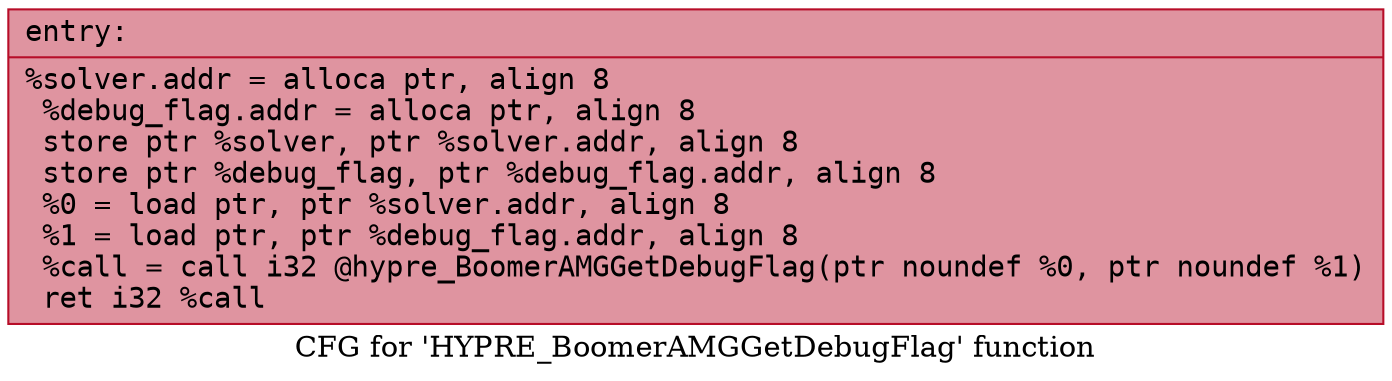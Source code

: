 digraph "CFG for 'HYPRE_BoomerAMGGetDebugFlag' function" {
	label="CFG for 'HYPRE_BoomerAMGGetDebugFlag' function";

	Node0x55f5a9a80550 [shape=record,color="#b70d28ff", style=filled, fillcolor="#b70d2870" fontname="Courier",label="{entry:\l|  %solver.addr = alloca ptr, align 8\l  %debug_flag.addr = alloca ptr, align 8\l  store ptr %solver, ptr %solver.addr, align 8\l  store ptr %debug_flag, ptr %debug_flag.addr, align 8\l  %0 = load ptr, ptr %solver.addr, align 8\l  %1 = load ptr, ptr %debug_flag.addr, align 8\l  %call = call i32 @hypre_BoomerAMGGetDebugFlag(ptr noundef %0, ptr noundef %1)\l  ret i32 %call\l}"];
}
